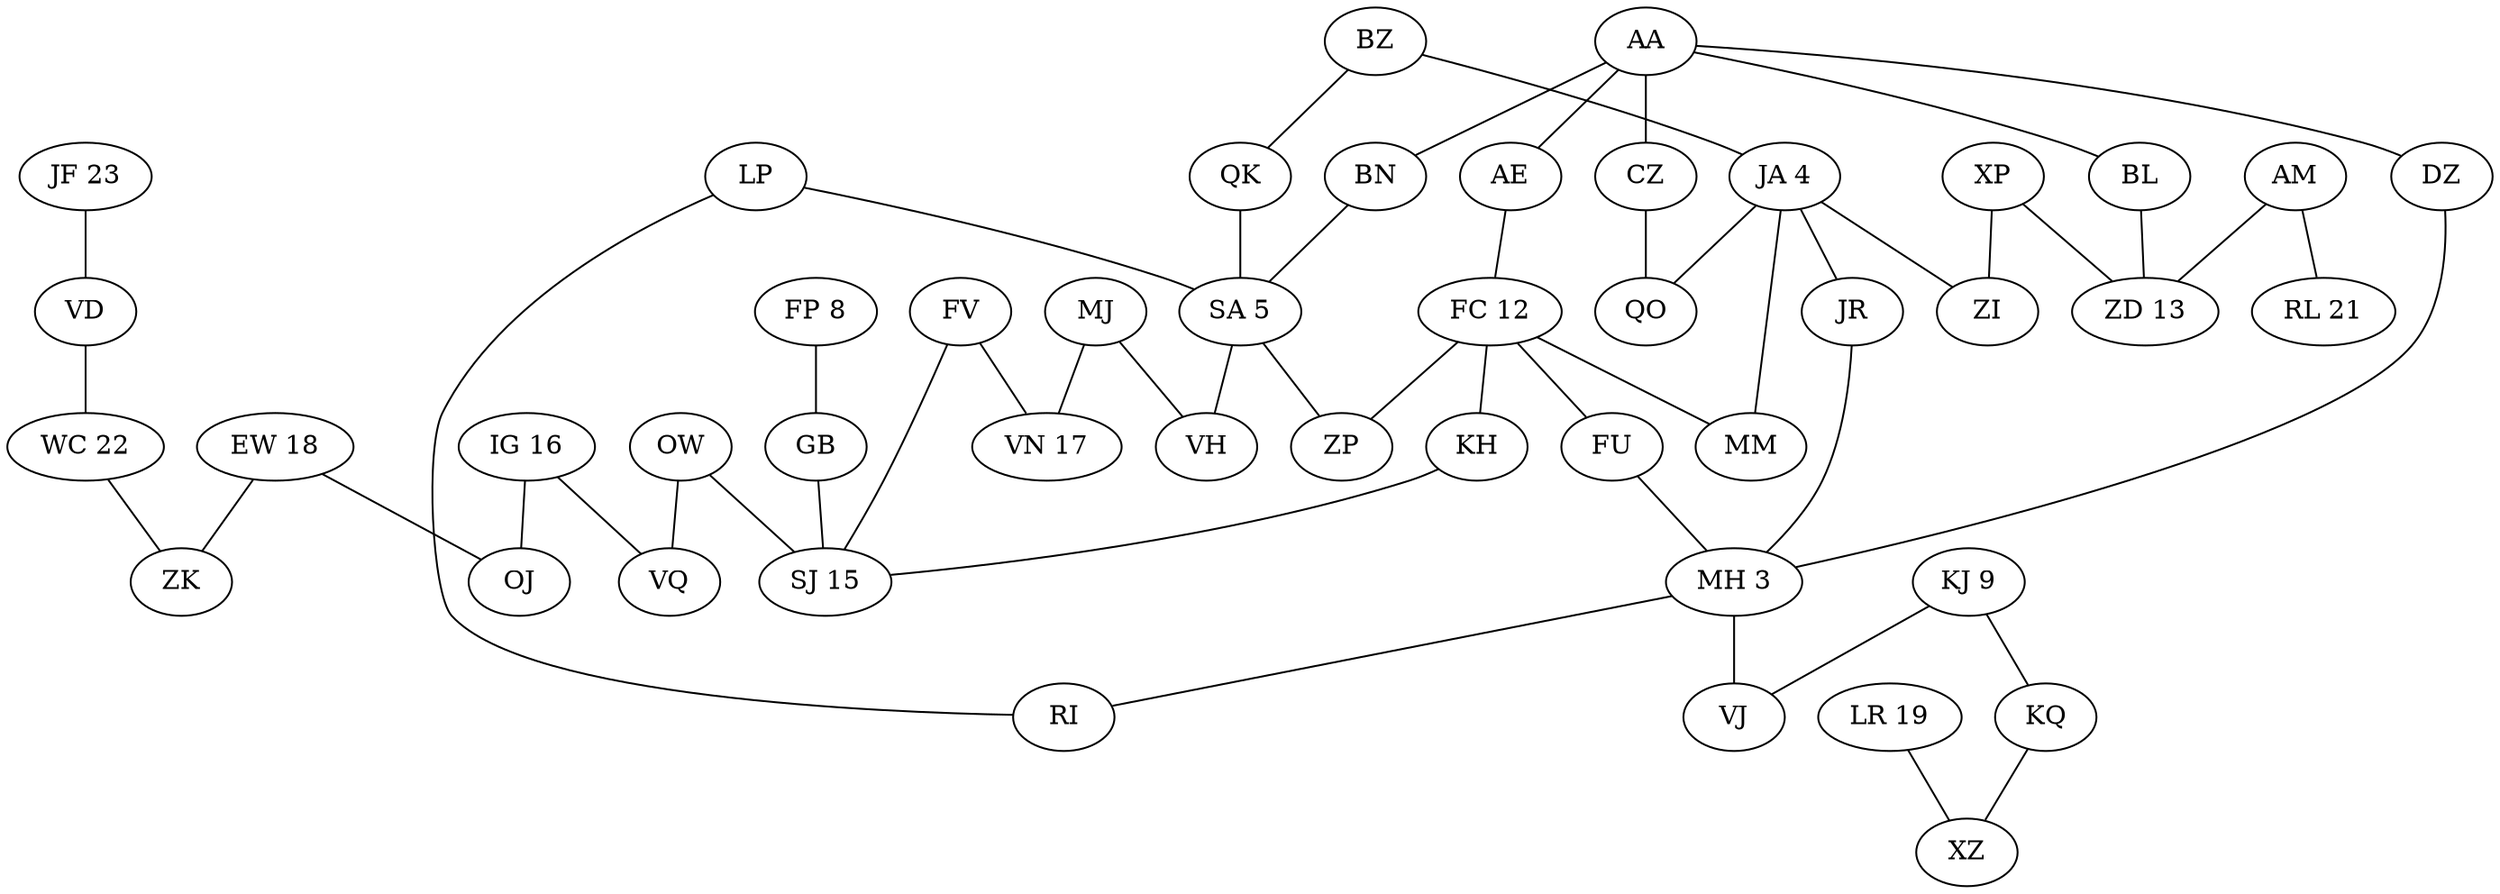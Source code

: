 graph G {
OJ
BN
SA [label="SA 5"]
RL [label="RL 21"]
LR [label="LR 19"]
VQ
ZK
IG [label="IG 16"]
WC [label="WC 22"]
EW [label="EW 18"]
FP [label="FP 8"]
JF [label="JF 23"]
BL
BZ
KH
FU
ZP
DZ
RI
AE
JA [label="JA 4"]
XP
GB
AM
MH [label="MH 3"]
QK
AA
MJ
QO
MM
VN [label="VN 17"]
OW
ZI
VJ
KQ
FC [label="FC 12"]
LP
VD
JR
VH
CZ
SJ [label="SJ 15"]
FV
XZ
KJ [label="KJ 9"]
ZD [label="ZD 13"]



BN -- SA




SA -- ZP

SA -- VH



LR -- XZ







IG -- OJ
IG -- VQ


WC -- ZK

EW -- OJ
EW -- ZK

FP -- GB

JF -- VD


BL -- ZD

BZ -- QK
BZ -- JA

KH -- SJ



FU -- MH





DZ -- MH




AE -- FC


JA -- MM

JA -- JR
JA -- ZI
JA -- QO

XP -- ZD
XP -- ZI


GB -- SJ

AM -- ZD
AM -- RL

MH -- VJ



MH -- RI


QK -- SA

AA -- DZ
AA -- CZ
AA -- BL
AA -- AE
AA -- BN

MJ -- VN
MJ -- VH










OW -- SJ
OW -- VQ







KQ -- XZ


FC -- ZP
FC -- MM
FC -- KH

FC -- FU

LP -- SA
LP -- RI

VD -- WC


JR -- MH






CZ -- QO






FV -- VN
FV -- SJ




KJ -- KQ
KJ -- VJ




}

